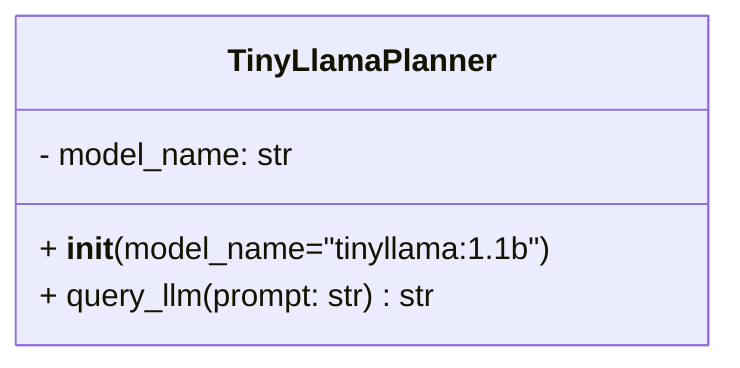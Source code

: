 classDiagram
    class TinyLlamaPlanner {
        - model_name: str
        + __init__(model_name="tinyllama:1.1b")
        + query_llm(prompt: str) str
    }